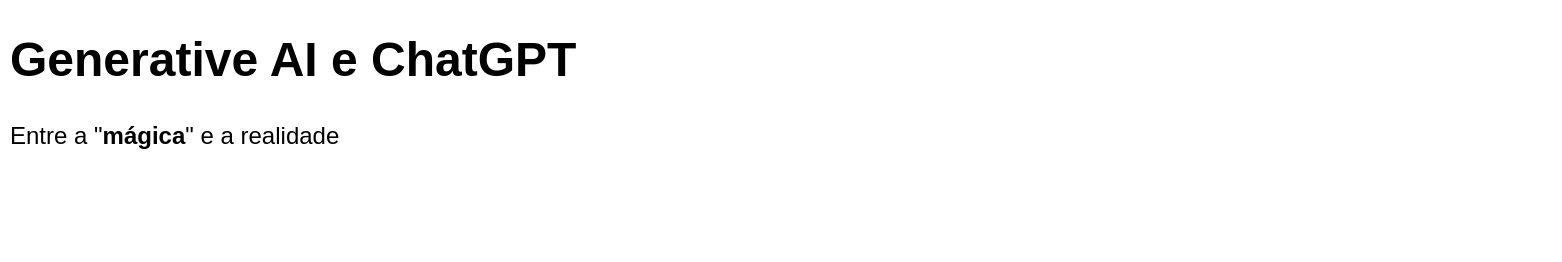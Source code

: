 <mxfile version="21.6.2" type="github">
  <diagram name="Página-1" id="z2RBaPFb8gWs7JQOrC-Q">
    <mxGraphModel dx="1169" dy="911" grid="1" gridSize="10" guides="1" tooltips="1" connect="1" arrows="1" fold="1" page="1" pageScale="1" pageWidth="827" pageHeight="1169" math="0" shadow="0">
      <root>
        <mxCell id="0" />
        <mxCell id="1" parent="0" />
        <mxCell id="3eWS1h0i8T7XQ5B6YKja-1" value="&lt;h1&gt;Generative AI e ChatGPT&lt;/h1&gt;&lt;p&gt;Entre a &quot;&lt;b&gt;mágica&lt;/b&gt;&quot; e a realidade&lt;/p&gt;" style="text;html=1;strokeColor=none;fillColor=none;spacing=5;spacingTop=-20;whiteSpace=wrap;overflow=hidden;rounded=0;" vertex="1" parent="1">
          <mxGeometry x="20" y="30" width="780" height="120" as="geometry" />
        </mxCell>
      </root>
    </mxGraphModel>
  </diagram>
</mxfile>
